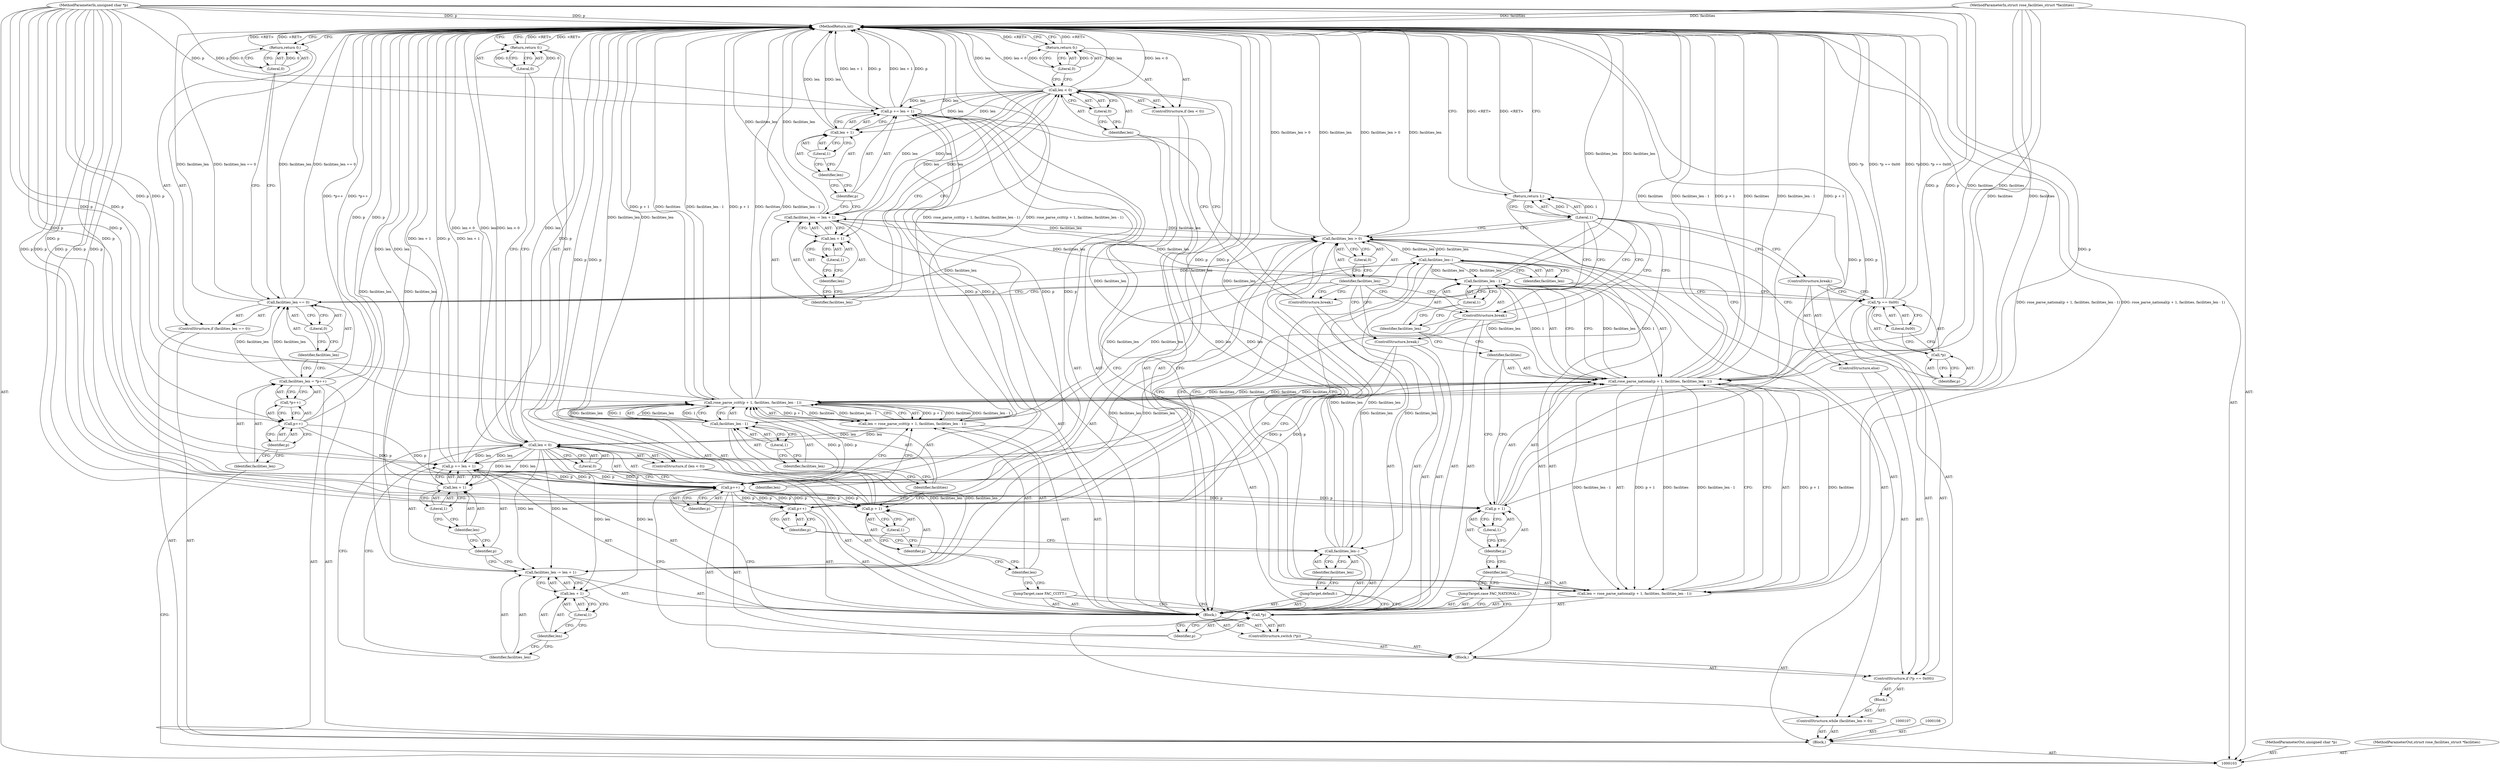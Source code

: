 digraph "0_linux_be20250c13f88375345ad99950190685eda51eb8_0" {
"1000205" [label="(MethodReturn,int)"];
"1000104" [label="(MethodParameterIn,unsigned char *p)"];
"1000275" [label="(MethodParameterOut,unsigned char *p)"];
"1000120" [label="(ControlStructure,while (facilities_len > 0))"];
"1000123" [label="(Literal,0)"];
"1000124" [label="(Block,)"];
"1000121" [label="(Call,facilities_len > 0)"];
"1000122" [label="(Identifier,facilities_len)"];
"1000129" [label="(Literal,0x00)"];
"1000130" [label="(Block,)"];
"1000125" [label="(ControlStructure,if (*p == 0x00))"];
"1000126" [label="(Call,*p == 0x00)"];
"1000127" [label="(Call,*p)"];
"1000128" [label="(Identifier,p)"];
"1000131" [label="(Call,facilities_len--)"];
"1000132" [label="(Identifier,facilities_len)"];
"1000133" [label="(Call,p++)"];
"1000134" [label="(Identifier,p)"];
"1000136" [label="(Call,*p)"];
"1000137" [label="(Identifier,p)"];
"1000138" [label="(Block,)"];
"1000135" [label="(ControlStructure,switch (*p))"];
"1000139" [label="(JumpTarget,case FAC_NATIONAL:)"];
"1000142" [label="(Call,rose_parse_national(p + 1, facilities, facilities_len - 1))"];
"1000143" [label="(Call,p + 1)"];
"1000144" [label="(Identifier,p)"];
"1000145" [label="(Literal,1)"];
"1000146" [label="(Identifier,facilities)"];
"1000140" [label="(Call,len = rose_parse_national(p + 1, facilities, facilities_len - 1))"];
"1000141" [label="(Identifier,len)"];
"1000147" [label="(Call,facilities_len - 1)"];
"1000148" [label="(Identifier,facilities_len)"];
"1000149" [label="(Literal,1)"];
"1000153" [label="(Literal,0)"];
"1000150" [label="(ControlStructure,if (len < 0))"];
"1000151" [label="(Call,len < 0)"];
"1000152" [label="(Identifier,len)"];
"1000105" [label="(MethodParameterIn,struct rose_facilities_struct *facilities)"];
"1000276" [label="(MethodParameterOut,struct rose_facilities_struct *facilities)"];
"1000155" [label="(Literal,0)"];
"1000154" [label="(Return,return 0;)"];
"1000158" [label="(Call,len + 1)"];
"1000159" [label="(Identifier,len)"];
"1000160" [label="(Literal,1)"];
"1000156" [label="(Call,facilities_len -= len + 1)"];
"1000157" [label="(Identifier,facilities_len)"];
"1000163" [label="(Call,len + 1)"];
"1000164" [label="(Identifier,len)"];
"1000165" [label="(Literal,1)"];
"1000161" [label="(Call,p += len + 1)"];
"1000162" [label="(Identifier,p)"];
"1000166" [label="(ControlStructure,break;)"];
"1000167" [label="(JumpTarget,case FAC_CCITT:)"];
"1000170" [label="(Call,rose_parse_ccitt(p + 1, facilities, facilities_len - 1))"];
"1000171" [label="(Call,p + 1)"];
"1000172" [label="(Identifier,p)"];
"1000173" [label="(Literal,1)"];
"1000174" [label="(Identifier,facilities)"];
"1000175" [label="(Call,facilities_len - 1)"];
"1000176" [label="(Identifier,facilities_len)"];
"1000168" [label="(Call,len = rose_parse_ccitt(p + 1, facilities, facilities_len - 1))"];
"1000169" [label="(Identifier,len)"];
"1000177" [label="(Literal,1)"];
"1000181" [label="(Literal,0)"];
"1000178" [label="(ControlStructure,if (len < 0))"];
"1000179" [label="(Call,len < 0)"];
"1000180" [label="(Identifier,len)"];
"1000183" [label="(Literal,0)"];
"1000182" [label="(Return,return 0;)"];
"1000186" [label="(Call,len + 1)"];
"1000187" [label="(Identifier,len)"];
"1000188" [label="(Literal,1)"];
"1000184" [label="(Call,facilities_len -= len + 1)"];
"1000185" [label="(Identifier,facilities_len)"];
"1000106" [label="(Block,)"];
"1000191" [label="(Call,len + 1)"];
"1000192" [label="(Identifier,len)"];
"1000193" [label="(Literal,1)"];
"1000189" [label="(Call,p += len + 1)"];
"1000190" [label="(Identifier,p)"];
"1000194" [label="(ControlStructure,break;)"];
"1000195" [label="(JumpTarget,default:)"];
"1000196" [label="(Call,facilities_len--)"];
"1000197" [label="(Identifier,facilities_len)"];
"1000198" [label="(Call,p++)"];
"1000199" [label="(Identifier,p)"];
"1000200" [label="(ControlStructure,break;)"];
"1000201" [label="(ControlStructure,else)"];
"1000202" [label="(ControlStructure,break;)"];
"1000203" [label="(Return,return 1;)"];
"1000204" [label="(Literal,1)"];
"1000109" [label="(Call,facilities_len = *p++)"];
"1000110" [label="(Identifier,facilities_len)"];
"1000111" [label="(Call,*p++)"];
"1000112" [label="(Call,p++)"];
"1000113" [label="(Identifier,p)"];
"1000114" [label="(ControlStructure,if (facilities_len == 0))"];
"1000117" [label="(Literal,0)"];
"1000115" [label="(Call,facilities_len == 0)"];
"1000116" [label="(Identifier,facilities_len)"];
"1000118" [label="(Return,return 0;)"];
"1000119" [label="(Literal,0)"];
"1000205" -> "1000103"  [label="AST: "];
"1000205" -> "1000118"  [label="CFG: "];
"1000205" -> "1000154"  [label="CFG: "];
"1000205" -> "1000182"  [label="CFG: "];
"1000205" -> "1000203"  [label="CFG: "];
"1000184" -> "1000205"  [label="DDG: facilities_len"];
"1000151" -> "1000205"  [label="DDG: len < 0"];
"1000151" -> "1000205"  [label="DDG: len"];
"1000189" -> "1000205"  [label="DDG: p"];
"1000189" -> "1000205"  [label="DDG: len + 1"];
"1000156" -> "1000205"  [label="DDG: facilities_len"];
"1000105" -> "1000205"  [label="DDG: facilities"];
"1000143" -> "1000205"  [label="DDG: p"];
"1000126" -> "1000205"  [label="DDG: *p"];
"1000126" -> "1000205"  [label="DDG: *p == 0x00"];
"1000112" -> "1000205"  [label="DDG: p"];
"1000168" -> "1000205"  [label="DDG: rose_parse_ccitt(p + 1, facilities, facilities_len - 1)"];
"1000163" -> "1000205"  [label="DDG: len"];
"1000171" -> "1000205"  [label="DDG: p"];
"1000140" -> "1000205"  [label="DDG: rose_parse_national(p + 1, facilities, facilities_len - 1)"];
"1000179" -> "1000205"  [label="DDG: len < 0"];
"1000179" -> "1000205"  [label="DDG: len"];
"1000104" -> "1000205"  [label="DDG: p"];
"1000115" -> "1000205"  [label="DDG: facilities_len == 0"];
"1000115" -> "1000205"  [label="DDG: facilities_len"];
"1000121" -> "1000205"  [label="DDG: facilities_len > 0"];
"1000121" -> "1000205"  [label="DDG: facilities_len"];
"1000147" -> "1000205"  [label="DDG: facilities_len"];
"1000175" -> "1000205"  [label="DDG: facilities_len"];
"1000196" -> "1000205"  [label="DDG: facilities_len"];
"1000198" -> "1000205"  [label="DDG: p"];
"1000142" -> "1000205"  [label="DDG: p + 1"];
"1000142" -> "1000205"  [label="DDG: facilities"];
"1000142" -> "1000205"  [label="DDG: facilities_len - 1"];
"1000170" -> "1000205"  [label="DDG: p + 1"];
"1000170" -> "1000205"  [label="DDG: facilities"];
"1000170" -> "1000205"  [label="DDG: facilities_len - 1"];
"1000161" -> "1000205"  [label="DDG: len + 1"];
"1000161" -> "1000205"  [label="DDG: p"];
"1000191" -> "1000205"  [label="DDG: len"];
"1000109" -> "1000205"  [label="DDG: *p++"];
"1000118" -> "1000205"  [label="DDG: <RET>"];
"1000203" -> "1000205"  [label="DDG: <RET>"];
"1000182" -> "1000205"  [label="DDG: <RET>"];
"1000154" -> "1000205"  [label="DDG: <RET>"];
"1000104" -> "1000103"  [label="AST: "];
"1000104" -> "1000205"  [label="DDG: p"];
"1000104" -> "1000112"  [label="DDG: p"];
"1000104" -> "1000133"  [label="DDG: p"];
"1000104" -> "1000142"  [label="DDG: p"];
"1000104" -> "1000143"  [label="DDG: p"];
"1000104" -> "1000161"  [label="DDG: p"];
"1000104" -> "1000170"  [label="DDG: p"];
"1000104" -> "1000171"  [label="DDG: p"];
"1000104" -> "1000189"  [label="DDG: p"];
"1000104" -> "1000198"  [label="DDG: p"];
"1000275" -> "1000103"  [label="AST: "];
"1000120" -> "1000106"  [label="AST: "];
"1000121" -> "1000120"  [label="AST: "];
"1000124" -> "1000120"  [label="AST: "];
"1000123" -> "1000121"  [label="AST: "];
"1000123" -> "1000122"  [label="CFG: "];
"1000121" -> "1000123"  [label="CFG: "];
"1000124" -> "1000120"  [label="AST: "];
"1000125" -> "1000124"  [label="AST: "];
"1000121" -> "1000120"  [label="AST: "];
"1000121" -> "1000123"  [label="CFG: "];
"1000122" -> "1000121"  [label="AST: "];
"1000123" -> "1000121"  [label="AST: "];
"1000128" -> "1000121"  [label="CFG: "];
"1000204" -> "1000121"  [label="CFG: "];
"1000121" -> "1000205"  [label="DDG: facilities_len > 0"];
"1000121" -> "1000205"  [label="DDG: facilities_len"];
"1000184" -> "1000121"  [label="DDG: facilities_len"];
"1000156" -> "1000121"  [label="DDG: facilities_len"];
"1000196" -> "1000121"  [label="DDG: facilities_len"];
"1000115" -> "1000121"  [label="DDG: facilities_len"];
"1000121" -> "1000131"  [label="DDG: facilities_len"];
"1000122" -> "1000121"  [label="AST: "];
"1000122" -> "1000166"  [label="CFG: "];
"1000122" -> "1000194"  [label="CFG: "];
"1000122" -> "1000200"  [label="CFG: "];
"1000122" -> "1000115"  [label="CFG: "];
"1000123" -> "1000122"  [label="CFG: "];
"1000129" -> "1000126"  [label="AST: "];
"1000129" -> "1000127"  [label="CFG: "];
"1000126" -> "1000129"  [label="CFG: "];
"1000130" -> "1000125"  [label="AST: "];
"1000131" -> "1000130"  [label="AST: "];
"1000133" -> "1000130"  [label="AST: "];
"1000135" -> "1000130"  [label="AST: "];
"1000125" -> "1000124"  [label="AST: "];
"1000126" -> "1000125"  [label="AST: "];
"1000130" -> "1000125"  [label="AST: "];
"1000201" -> "1000125"  [label="AST: "];
"1000126" -> "1000125"  [label="AST: "];
"1000126" -> "1000129"  [label="CFG: "];
"1000127" -> "1000126"  [label="AST: "];
"1000129" -> "1000126"  [label="AST: "];
"1000132" -> "1000126"  [label="CFG: "];
"1000202" -> "1000126"  [label="CFG: "];
"1000126" -> "1000205"  [label="DDG: *p"];
"1000126" -> "1000205"  [label="DDG: *p == 0x00"];
"1000127" -> "1000126"  [label="AST: "];
"1000127" -> "1000128"  [label="CFG: "];
"1000128" -> "1000127"  [label="AST: "];
"1000129" -> "1000127"  [label="CFG: "];
"1000128" -> "1000127"  [label="AST: "];
"1000128" -> "1000121"  [label="CFG: "];
"1000127" -> "1000128"  [label="CFG: "];
"1000131" -> "1000130"  [label="AST: "];
"1000131" -> "1000132"  [label="CFG: "];
"1000132" -> "1000131"  [label="AST: "];
"1000134" -> "1000131"  [label="CFG: "];
"1000121" -> "1000131"  [label="DDG: facilities_len"];
"1000131" -> "1000147"  [label="DDG: facilities_len"];
"1000131" -> "1000175"  [label="DDG: facilities_len"];
"1000131" -> "1000196"  [label="DDG: facilities_len"];
"1000132" -> "1000131"  [label="AST: "];
"1000132" -> "1000126"  [label="CFG: "];
"1000131" -> "1000132"  [label="CFG: "];
"1000133" -> "1000130"  [label="AST: "];
"1000133" -> "1000134"  [label="CFG: "];
"1000134" -> "1000133"  [label="AST: "];
"1000137" -> "1000133"  [label="CFG: "];
"1000189" -> "1000133"  [label="DDG: p"];
"1000198" -> "1000133"  [label="DDG: p"];
"1000112" -> "1000133"  [label="DDG: p"];
"1000161" -> "1000133"  [label="DDG: p"];
"1000104" -> "1000133"  [label="DDG: p"];
"1000133" -> "1000142"  [label="DDG: p"];
"1000133" -> "1000143"  [label="DDG: p"];
"1000133" -> "1000161"  [label="DDG: p"];
"1000133" -> "1000170"  [label="DDG: p"];
"1000133" -> "1000171"  [label="DDG: p"];
"1000133" -> "1000189"  [label="DDG: p"];
"1000133" -> "1000198"  [label="DDG: p"];
"1000134" -> "1000133"  [label="AST: "];
"1000134" -> "1000131"  [label="CFG: "];
"1000133" -> "1000134"  [label="CFG: "];
"1000136" -> "1000135"  [label="AST: "];
"1000136" -> "1000137"  [label="CFG: "];
"1000137" -> "1000136"  [label="AST: "];
"1000139" -> "1000136"  [label="CFG: "];
"1000167" -> "1000136"  [label="CFG: "];
"1000195" -> "1000136"  [label="CFG: "];
"1000137" -> "1000136"  [label="AST: "];
"1000137" -> "1000133"  [label="CFG: "];
"1000136" -> "1000137"  [label="CFG: "];
"1000138" -> "1000135"  [label="AST: "];
"1000139" -> "1000138"  [label="AST: "];
"1000140" -> "1000138"  [label="AST: "];
"1000150" -> "1000138"  [label="AST: "];
"1000156" -> "1000138"  [label="AST: "];
"1000161" -> "1000138"  [label="AST: "];
"1000166" -> "1000138"  [label="AST: "];
"1000167" -> "1000138"  [label="AST: "];
"1000168" -> "1000138"  [label="AST: "];
"1000178" -> "1000138"  [label="AST: "];
"1000184" -> "1000138"  [label="AST: "];
"1000189" -> "1000138"  [label="AST: "];
"1000194" -> "1000138"  [label="AST: "];
"1000195" -> "1000138"  [label="AST: "];
"1000196" -> "1000138"  [label="AST: "];
"1000198" -> "1000138"  [label="AST: "];
"1000200" -> "1000138"  [label="AST: "];
"1000135" -> "1000130"  [label="AST: "];
"1000136" -> "1000135"  [label="AST: "];
"1000138" -> "1000135"  [label="AST: "];
"1000139" -> "1000138"  [label="AST: "];
"1000139" -> "1000136"  [label="CFG: "];
"1000141" -> "1000139"  [label="CFG: "];
"1000142" -> "1000140"  [label="AST: "];
"1000142" -> "1000147"  [label="CFG: "];
"1000143" -> "1000142"  [label="AST: "];
"1000146" -> "1000142"  [label="AST: "];
"1000147" -> "1000142"  [label="AST: "];
"1000140" -> "1000142"  [label="CFG: "];
"1000142" -> "1000205"  [label="DDG: p + 1"];
"1000142" -> "1000205"  [label="DDG: facilities"];
"1000142" -> "1000205"  [label="DDG: facilities_len - 1"];
"1000142" -> "1000140"  [label="DDG: p + 1"];
"1000142" -> "1000140"  [label="DDG: facilities"];
"1000142" -> "1000140"  [label="DDG: facilities_len - 1"];
"1000133" -> "1000142"  [label="DDG: p"];
"1000104" -> "1000142"  [label="DDG: p"];
"1000170" -> "1000142"  [label="DDG: facilities"];
"1000105" -> "1000142"  [label="DDG: facilities"];
"1000147" -> "1000142"  [label="DDG: facilities_len"];
"1000147" -> "1000142"  [label="DDG: 1"];
"1000142" -> "1000170"  [label="DDG: facilities"];
"1000143" -> "1000142"  [label="AST: "];
"1000143" -> "1000145"  [label="CFG: "];
"1000144" -> "1000143"  [label="AST: "];
"1000145" -> "1000143"  [label="AST: "];
"1000146" -> "1000143"  [label="CFG: "];
"1000143" -> "1000205"  [label="DDG: p"];
"1000133" -> "1000143"  [label="DDG: p"];
"1000104" -> "1000143"  [label="DDG: p"];
"1000144" -> "1000143"  [label="AST: "];
"1000144" -> "1000141"  [label="CFG: "];
"1000145" -> "1000144"  [label="CFG: "];
"1000145" -> "1000143"  [label="AST: "];
"1000145" -> "1000144"  [label="CFG: "];
"1000143" -> "1000145"  [label="CFG: "];
"1000146" -> "1000142"  [label="AST: "];
"1000146" -> "1000143"  [label="CFG: "];
"1000148" -> "1000146"  [label="CFG: "];
"1000140" -> "1000138"  [label="AST: "];
"1000140" -> "1000142"  [label="CFG: "];
"1000141" -> "1000140"  [label="AST: "];
"1000142" -> "1000140"  [label="AST: "];
"1000152" -> "1000140"  [label="CFG: "];
"1000140" -> "1000205"  [label="DDG: rose_parse_national(p + 1, facilities, facilities_len - 1)"];
"1000142" -> "1000140"  [label="DDG: p + 1"];
"1000142" -> "1000140"  [label="DDG: facilities"];
"1000142" -> "1000140"  [label="DDG: facilities_len - 1"];
"1000140" -> "1000151"  [label="DDG: len"];
"1000141" -> "1000140"  [label="AST: "];
"1000141" -> "1000139"  [label="CFG: "];
"1000144" -> "1000141"  [label="CFG: "];
"1000147" -> "1000142"  [label="AST: "];
"1000147" -> "1000149"  [label="CFG: "];
"1000148" -> "1000147"  [label="AST: "];
"1000149" -> "1000147"  [label="AST: "];
"1000142" -> "1000147"  [label="CFG: "];
"1000147" -> "1000205"  [label="DDG: facilities_len"];
"1000147" -> "1000142"  [label="DDG: facilities_len"];
"1000147" -> "1000142"  [label="DDG: 1"];
"1000131" -> "1000147"  [label="DDG: facilities_len"];
"1000147" -> "1000156"  [label="DDG: facilities_len"];
"1000148" -> "1000147"  [label="AST: "];
"1000148" -> "1000146"  [label="CFG: "];
"1000149" -> "1000148"  [label="CFG: "];
"1000149" -> "1000147"  [label="AST: "];
"1000149" -> "1000148"  [label="CFG: "];
"1000147" -> "1000149"  [label="CFG: "];
"1000153" -> "1000151"  [label="AST: "];
"1000153" -> "1000152"  [label="CFG: "];
"1000151" -> "1000153"  [label="CFG: "];
"1000150" -> "1000138"  [label="AST: "];
"1000151" -> "1000150"  [label="AST: "];
"1000154" -> "1000150"  [label="AST: "];
"1000151" -> "1000150"  [label="AST: "];
"1000151" -> "1000153"  [label="CFG: "];
"1000152" -> "1000151"  [label="AST: "];
"1000153" -> "1000151"  [label="AST: "];
"1000155" -> "1000151"  [label="CFG: "];
"1000157" -> "1000151"  [label="CFG: "];
"1000151" -> "1000205"  [label="DDG: len < 0"];
"1000151" -> "1000205"  [label="DDG: len"];
"1000140" -> "1000151"  [label="DDG: len"];
"1000151" -> "1000156"  [label="DDG: len"];
"1000151" -> "1000158"  [label="DDG: len"];
"1000151" -> "1000161"  [label="DDG: len"];
"1000151" -> "1000163"  [label="DDG: len"];
"1000152" -> "1000151"  [label="AST: "];
"1000152" -> "1000140"  [label="CFG: "];
"1000153" -> "1000152"  [label="CFG: "];
"1000105" -> "1000103"  [label="AST: "];
"1000105" -> "1000205"  [label="DDG: facilities"];
"1000105" -> "1000142"  [label="DDG: facilities"];
"1000105" -> "1000170"  [label="DDG: facilities"];
"1000276" -> "1000103"  [label="AST: "];
"1000155" -> "1000154"  [label="AST: "];
"1000155" -> "1000151"  [label="CFG: "];
"1000154" -> "1000155"  [label="CFG: "];
"1000155" -> "1000154"  [label="DDG: 0"];
"1000154" -> "1000150"  [label="AST: "];
"1000154" -> "1000155"  [label="CFG: "];
"1000155" -> "1000154"  [label="AST: "];
"1000205" -> "1000154"  [label="CFG: "];
"1000154" -> "1000205"  [label="DDG: <RET>"];
"1000155" -> "1000154"  [label="DDG: 0"];
"1000158" -> "1000156"  [label="AST: "];
"1000158" -> "1000160"  [label="CFG: "];
"1000159" -> "1000158"  [label="AST: "];
"1000160" -> "1000158"  [label="AST: "];
"1000156" -> "1000158"  [label="CFG: "];
"1000151" -> "1000158"  [label="DDG: len"];
"1000159" -> "1000158"  [label="AST: "];
"1000159" -> "1000157"  [label="CFG: "];
"1000160" -> "1000159"  [label="CFG: "];
"1000160" -> "1000158"  [label="AST: "];
"1000160" -> "1000159"  [label="CFG: "];
"1000158" -> "1000160"  [label="CFG: "];
"1000156" -> "1000138"  [label="AST: "];
"1000156" -> "1000158"  [label="CFG: "];
"1000157" -> "1000156"  [label="AST: "];
"1000158" -> "1000156"  [label="AST: "];
"1000162" -> "1000156"  [label="CFG: "];
"1000156" -> "1000205"  [label="DDG: facilities_len"];
"1000156" -> "1000121"  [label="DDG: facilities_len"];
"1000151" -> "1000156"  [label="DDG: len"];
"1000147" -> "1000156"  [label="DDG: facilities_len"];
"1000157" -> "1000156"  [label="AST: "];
"1000157" -> "1000151"  [label="CFG: "];
"1000159" -> "1000157"  [label="CFG: "];
"1000163" -> "1000161"  [label="AST: "];
"1000163" -> "1000165"  [label="CFG: "];
"1000164" -> "1000163"  [label="AST: "];
"1000165" -> "1000163"  [label="AST: "];
"1000161" -> "1000163"  [label="CFG: "];
"1000163" -> "1000205"  [label="DDG: len"];
"1000151" -> "1000163"  [label="DDG: len"];
"1000164" -> "1000163"  [label="AST: "];
"1000164" -> "1000162"  [label="CFG: "];
"1000165" -> "1000164"  [label="CFG: "];
"1000165" -> "1000163"  [label="AST: "];
"1000165" -> "1000164"  [label="CFG: "];
"1000163" -> "1000165"  [label="CFG: "];
"1000161" -> "1000138"  [label="AST: "];
"1000161" -> "1000163"  [label="CFG: "];
"1000162" -> "1000161"  [label="AST: "];
"1000163" -> "1000161"  [label="AST: "];
"1000166" -> "1000161"  [label="CFG: "];
"1000161" -> "1000205"  [label="DDG: len + 1"];
"1000161" -> "1000205"  [label="DDG: p"];
"1000161" -> "1000133"  [label="DDG: p"];
"1000151" -> "1000161"  [label="DDG: len"];
"1000104" -> "1000161"  [label="DDG: p"];
"1000133" -> "1000161"  [label="DDG: p"];
"1000162" -> "1000161"  [label="AST: "];
"1000162" -> "1000156"  [label="CFG: "];
"1000164" -> "1000162"  [label="CFG: "];
"1000166" -> "1000138"  [label="AST: "];
"1000166" -> "1000161"  [label="CFG: "];
"1000122" -> "1000166"  [label="CFG: "];
"1000204" -> "1000166"  [label="CFG: "];
"1000167" -> "1000138"  [label="AST: "];
"1000167" -> "1000136"  [label="CFG: "];
"1000169" -> "1000167"  [label="CFG: "];
"1000170" -> "1000168"  [label="AST: "];
"1000170" -> "1000175"  [label="CFG: "];
"1000171" -> "1000170"  [label="AST: "];
"1000174" -> "1000170"  [label="AST: "];
"1000175" -> "1000170"  [label="AST: "];
"1000168" -> "1000170"  [label="CFG: "];
"1000170" -> "1000205"  [label="DDG: p + 1"];
"1000170" -> "1000205"  [label="DDG: facilities"];
"1000170" -> "1000205"  [label="DDG: facilities_len - 1"];
"1000170" -> "1000142"  [label="DDG: facilities"];
"1000170" -> "1000168"  [label="DDG: p + 1"];
"1000170" -> "1000168"  [label="DDG: facilities"];
"1000170" -> "1000168"  [label="DDG: facilities_len - 1"];
"1000133" -> "1000170"  [label="DDG: p"];
"1000104" -> "1000170"  [label="DDG: p"];
"1000142" -> "1000170"  [label="DDG: facilities"];
"1000105" -> "1000170"  [label="DDG: facilities"];
"1000175" -> "1000170"  [label="DDG: facilities_len"];
"1000175" -> "1000170"  [label="DDG: 1"];
"1000171" -> "1000170"  [label="AST: "];
"1000171" -> "1000173"  [label="CFG: "];
"1000172" -> "1000171"  [label="AST: "];
"1000173" -> "1000171"  [label="AST: "];
"1000174" -> "1000171"  [label="CFG: "];
"1000171" -> "1000205"  [label="DDG: p"];
"1000133" -> "1000171"  [label="DDG: p"];
"1000104" -> "1000171"  [label="DDG: p"];
"1000172" -> "1000171"  [label="AST: "];
"1000172" -> "1000169"  [label="CFG: "];
"1000173" -> "1000172"  [label="CFG: "];
"1000173" -> "1000171"  [label="AST: "];
"1000173" -> "1000172"  [label="CFG: "];
"1000171" -> "1000173"  [label="CFG: "];
"1000174" -> "1000170"  [label="AST: "];
"1000174" -> "1000171"  [label="CFG: "];
"1000176" -> "1000174"  [label="CFG: "];
"1000175" -> "1000170"  [label="AST: "];
"1000175" -> "1000177"  [label="CFG: "];
"1000176" -> "1000175"  [label="AST: "];
"1000177" -> "1000175"  [label="AST: "];
"1000170" -> "1000175"  [label="CFG: "];
"1000175" -> "1000205"  [label="DDG: facilities_len"];
"1000175" -> "1000170"  [label="DDG: facilities_len"];
"1000175" -> "1000170"  [label="DDG: 1"];
"1000131" -> "1000175"  [label="DDG: facilities_len"];
"1000175" -> "1000184"  [label="DDG: facilities_len"];
"1000176" -> "1000175"  [label="AST: "];
"1000176" -> "1000174"  [label="CFG: "];
"1000177" -> "1000176"  [label="CFG: "];
"1000168" -> "1000138"  [label="AST: "];
"1000168" -> "1000170"  [label="CFG: "];
"1000169" -> "1000168"  [label="AST: "];
"1000170" -> "1000168"  [label="AST: "];
"1000180" -> "1000168"  [label="CFG: "];
"1000168" -> "1000205"  [label="DDG: rose_parse_ccitt(p + 1, facilities, facilities_len - 1)"];
"1000170" -> "1000168"  [label="DDG: p + 1"];
"1000170" -> "1000168"  [label="DDG: facilities"];
"1000170" -> "1000168"  [label="DDG: facilities_len - 1"];
"1000168" -> "1000179"  [label="DDG: len"];
"1000169" -> "1000168"  [label="AST: "];
"1000169" -> "1000167"  [label="CFG: "];
"1000172" -> "1000169"  [label="CFG: "];
"1000177" -> "1000175"  [label="AST: "];
"1000177" -> "1000176"  [label="CFG: "];
"1000175" -> "1000177"  [label="CFG: "];
"1000181" -> "1000179"  [label="AST: "];
"1000181" -> "1000180"  [label="CFG: "];
"1000179" -> "1000181"  [label="CFG: "];
"1000178" -> "1000138"  [label="AST: "];
"1000179" -> "1000178"  [label="AST: "];
"1000182" -> "1000178"  [label="AST: "];
"1000179" -> "1000178"  [label="AST: "];
"1000179" -> "1000181"  [label="CFG: "];
"1000180" -> "1000179"  [label="AST: "];
"1000181" -> "1000179"  [label="AST: "];
"1000183" -> "1000179"  [label="CFG: "];
"1000185" -> "1000179"  [label="CFG: "];
"1000179" -> "1000205"  [label="DDG: len < 0"];
"1000179" -> "1000205"  [label="DDG: len"];
"1000168" -> "1000179"  [label="DDG: len"];
"1000179" -> "1000184"  [label="DDG: len"];
"1000179" -> "1000186"  [label="DDG: len"];
"1000179" -> "1000189"  [label="DDG: len"];
"1000179" -> "1000191"  [label="DDG: len"];
"1000180" -> "1000179"  [label="AST: "];
"1000180" -> "1000168"  [label="CFG: "];
"1000181" -> "1000180"  [label="CFG: "];
"1000183" -> "1000182"  [label="AST: "];
"1000183" -> "1000179"  [label="CFG: "];
"1000182" -> "1000183"  [label="CFG: "];
"1000183" -> "1000182"  [label="DDG: 0"];
"1000182" -> "1000178"  [label="AST: "];
"1000182" -> "1000183"  [label="CFG: "];
"1000183" -> "1000182"  [label="AST: "];
"1000205" -> "1000182"  [label="CFG: "];
"1000182" -> "1000205"  [label="DDG: <RET>"];
"1000183" -> "1000182"  [label="DDG: 0"];
"1000186" -> "1000184"  [label="AST: "];
"1000186" -> "1000188"  [label="CFG: "];
"1000187" -> "1000186"  [label="AST: "];
"1000188" -> "1000186"  [label="AST: "];
"1000184" -> "1000186"  [label="CFG: "];
"1000179" -> "1000186"  [label="DDG: len"];
"1000187" -> "1000186"  [label="AST: "];
"1000187" -> "1000185"  [label="CFG: "];
"1000188" -> "1000187"  [label="CFG: "];
"1000188" -> "1000186"  [label="AST: "];
"1000188" -> "1000187"  [label="CFG: "];
"1000186" -> "1000188"  [label="CFG: "];
"1000184" -> "1000138"  [label="AST: "];
"1000184" -> "1000186"  [label="CFG: "];
"1000185" -> "1000184"  [label="AST: "];
"1000186" -> "1000184"  [label="AST: "];
"1000190" -> "1000184"  [label="CFG: "];
"1000184" -> "1000205"  [label="DDG: facilities_len"];
"1000184" -> "1000121"  [label="DDG: facilities_len"];
"1000179" -> "1000184"  [label="DDG: len"];
"1000175" -> "1000184"  [label="DDG: facilities_len"];
"1000185" -> "1000184"  [label="AST: "];
"1000185" -> "1000179"  [label="CFG: "];
"1000187" -> "1000185"  [label="CFG: "];
"1000106" -> "1000103"  [label="AST: "];
"1000107" -> "1000106"  [label="AST: "];
"1000108" -> "1000106"  [label="AST: "];
"1000109" -> "1000106"  [label="AST: "];
"1000114" -> "1000106"  [label="AST: "];
"1000120" -> "1000106"  [label="AST: "];
"1000203" -> "1000106"  [label="AST: "];
"1000191" -> "1000189"  [label="AST: "];
"1000191" -> "1000193"  [label="CFG: "];
"1000192" -> "1000191"  [label="AST: "];
"1000193" -> "1000191"  [label="AST: "];
"1000189" -> "1000191"  [label="CFG: "];
"1000191" -> "1000205"  [label="DDG: len"];
"1000179" -> "1000191"  [label="DDG: len"];
"1000192" -> "1000191"  [label="AST: "];
"1000192" -> "1000190"  [label="CFG: "];
"1000193" -> "1000192"  [label="CFG: "];
"1000193" -> "1000191"  [label="AST: "];
"1000193" -> "1000192"  [label="CFG: "];
"1000191" -> "1000193"  [label="CFG: "];
"1000189" -> "1000138"  [label="AST: "];
"1000189" -> "1000191"  [label="CFG: "];
"1000190" -> "1000189"  [label="AST: "];
"1000191" -> "1000189"  [label="AST: "];
"1000194" -> "1000189"  [label="CFG: "];
"1000189" -> "1000205"  [label="DDG: p"];
"1000189" -> "1000205"  [label="DDG: len + 1"];
"1000189" -> "1000133"  [label="DDG: p"];
"1000179" -> "1000189"  [label="DDG: len"];
"1000104" -> "1000189"  [label="DDG: p"];
"1000133" -> "1000189"  [label="DDG: p"];
"1000190" -> "1000189"  [label="AST: "];
"1000190" -> "1000184"  [label="CFG: "];
"1000192" -> "1000190"  [label="CFG: "];
"1000194" -> "1000138"  [label="AST: "];
"1000194" -> "1000189"  [label="CFG: "];
"1000122" -> "1000194"  [label="CFG: "];
"1000204" -> "1000194"  [label="CFG: "];
"1000195" -> "1000138"  [label="AST: "];
"1000195" -> "1000136"  [label="CFG: "];
"1000197" -> "1000195"  [label="CFG: "];
"1000196" -> "1000138"  [label="AST: "];
"1000196" -> "1000197"  [label="CFG: "];
"1000197" -> "1000196"  [label="AST: "];
"1000199" -> "1000196"  [label="CFG: "];
"1000196" -> "1000205"  [label="DDG: facilities_len"];
"1000196" -> "1000121"  [label="DDG: facilities_len"];
"1000131" -> "1000196"  [label="DDG: facilities_len"];
"1000197" -> "1000196"  [label="AST: "];
"1000197" -> "1000195"  [label="CFG: "];
"1000196" -> "1000197"  [label="CFG: "];
"1000198" -> "1000138"  [label="AST: "];
"1000198" -> "1000199"  [label="CFG: "];
"1000199" -> "1000198"  [label="AST: "];
"1000200" -> "1000198"  [label="CFG: "];
"1000198" -> "1000205"  [label="DDG: p"];
"1000198" -> "1000133"  [label="DDG: p"];
"1000133" -> "1000198"  [label="DDG: p"];
"1000104" -> "1000198"  [label="DDG: p"];
"1000199" -> "1000198"  [label="AST: "];
"1000199" -> "1000196"  [label="CFG: "];
"1000198" -> "1000199"  [label="CFG: "];
"1000200" -> "1000138"  [label="AST: "];
"1000200" -> "1000198"  [label="CFG: "];
"1000122" -> "1000200"  [label="CFG: "];
"1000204" -> "1000200"  [label="CFG: "];
"1000201" -> "1000125"  [label="AST: "];
"1000202" -> "1000201"  [label="AST: "];
"1000202" -> "1000201"  [label="AST: "];
"1000202" -> "1000126"  [label="CFG: "];
"1000204" -> "1000202"  [label="CFG: "];
"1000203" -> "1000106"  [label="AST: "];
"1000203" -> "1000204"  [label="CFG: "];
"1000204" -> "1000203"  [label="AST: "];
"1000205" -> "1000203"  [label="CFG: "];
"1000203" -> "1000205"  [label="DDG: <RET>"];
"1000204" -> "1000203"  [label="DDG: 1"];
"1000204" -> "1000203"  [label="AST: "];
"1000204" -> "1000121"  [label="CFG: "];
"1000204" -> "1000166"  [label="CFG: "];
"1000204" -> "1000194"  [label="CFG: "];
"1000204" -> "1000200"  [label="CFG: "];
"1000204" -> "1000202"  [label="CFG: "];
"1000203" -> "1000204"  [label="CFG: "];
"1000204" -> "1000203"  [label="DDG: 1"];
"1000109" -> "1000106"  [label="AST: "];
"1000109" -> "1000111"  [label="CFG: "];
"1000110" -> "1000109"  [label="AST: "];
"1000111" -> "1000109"  [label="AST: "];
"1000116" -> "1000109"  [label="CFG: "];
"1000109" -> "1000205"  [label="DDG: *p++"];
"1000109" -> "1000115"  [label="DDG: facilities_len"];
"1000110" -> "1000109"  [label="AST: "];
"1000110" -> "1000103"  [label="CFG: "];
"1000113" -> "1000110"  [label="CFG: "];
"1000111" -> "1000109"  [label="AST: "];
"1000111" -> "1000112"  [label="CFG: "];
"1000112" -> "1000111"  [label="AST: "];
"1000109" -> "1000111"  [label="CFG: "];
"1000112" -> "1000111"  [label="AST: "];
"1000112" -> "1000113"  [label="CFG: "];
"1000113" -> "1000112"  [label="AST: "];
"1000111" -> "1000112"  [label="CFG: "];
"1000112" -> "1000205"  [label="DDG: p"];
"1000104" -> "1000112"  [label="DDG: p"];
"1000112" -> "1000133"  [label="DDG: p"];
"1000113" -> "1000112"  [label="AST: "];
"1000113" -> "1000110"  [label="CFG: "];
"1000112" -> "1000113"  [label="CFG: "];
"1000114" -> "1000106"  [label="AST: "];
"1000115" -> "1000114"  [label="AST: "];
"1000118" -> "1000114"  [label="AST: "];
"1000117" -> "1000115"  [label="AST: "];
"1000117" -> "1000116"  [label="CFG: "];
"1000115" -> "1000117"  [label="CFG: "];
"1000115" -> "1000114"  [label="AST: "];
"1000115" -> "1000117"  [label="CFG: "];
"1000116" -> "1000115"  [label="AST: "];
"1000117" -> "1000115"  [label="AST: "];
"1000119" -> "1000115"  [label="CFG: "];
"1000122" -> "1000115"  [label="CFG: "];
"1000115" -> "1000205"  [label="DDG: facilities_len == 0"];
"1000115" -> "1000205"  [label="DDG: facilities_len"];
"1000109" -> "1000115"  [label="DDG: facilities_len"];
"1000115" -> "1000121"  [label="DDG: facilities_len"];
"1000116" -> "1000115"  [label="AST: "];
"1000116" -> "1000109"  [label="CFG: "];
"1000117" -> "1000116"  [label="CFG: "];
"1000118" -> "1000114"  [label="AST: "];
"1000118" -> "1000119"  [label="CFG: "];
"1000119" -> "1000118"  [label="AST: "];
"1000205" -> "1000118"  [label="CFG: "];
"1000118" -> "1000205"  [label="DDG: <RET>"];
"1000119" -> "1000118"  [label="DDG: 0"];
"1000119" -> "1000118"  [label="AST: "];
"1000119" -> "1000115"  [label="CFG: "];
"1000118" -> "1000119"  [label="CFG: "];
"1000119" -> "1000118"  [label="DDG: 0"];
}
